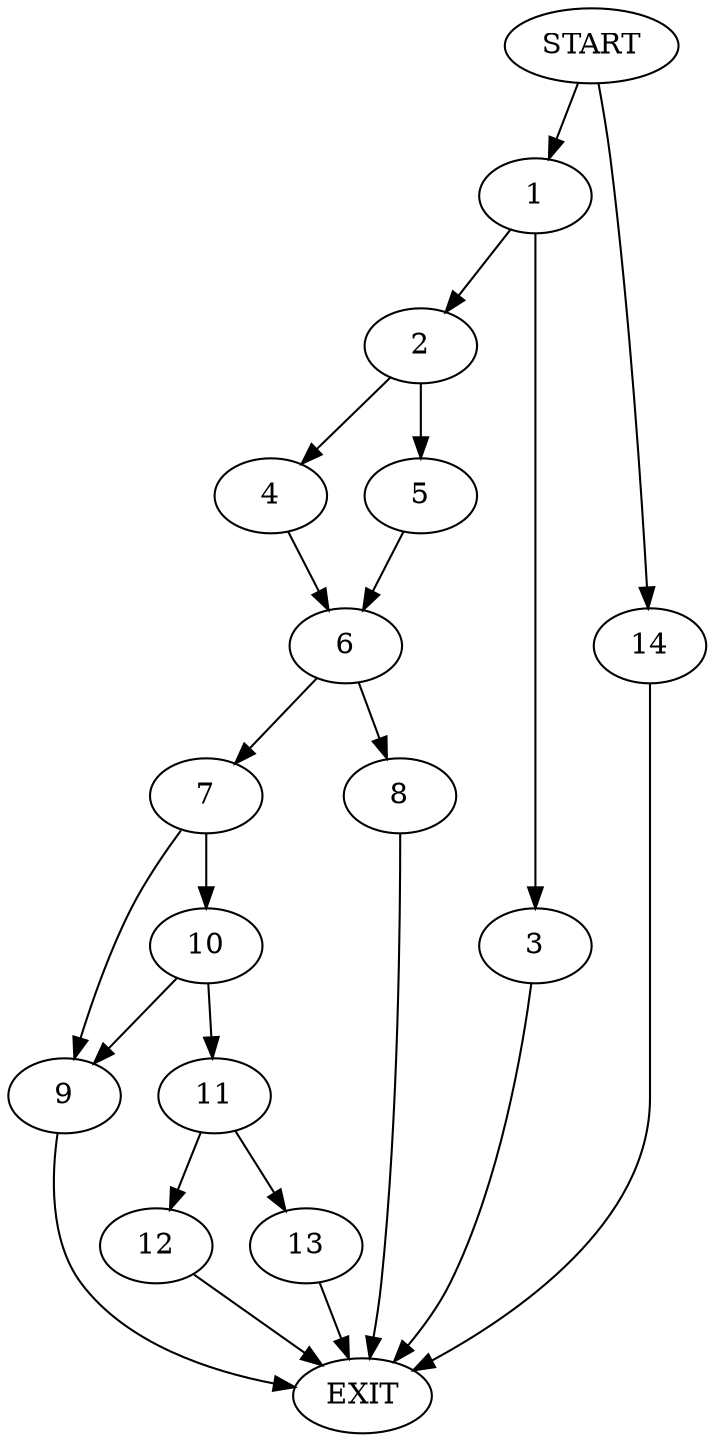 digraph {
0 [label="START"]
15 [label="EXIT"]
0 -> 1
1 -> 2
1 -> 3
3 -> 15
2 -> 4
2 -> 5
5 -> 6
4 -> 6
6 -> 7
6 -> 8
7 -> 9
7 -> 10
8 -> 15
9 -> 15
10 -> 9
10 -> 11
11 -> 12
11 -> 13
13 -> 15
12 -> 15
0 -> 14
14 -> 15
}
